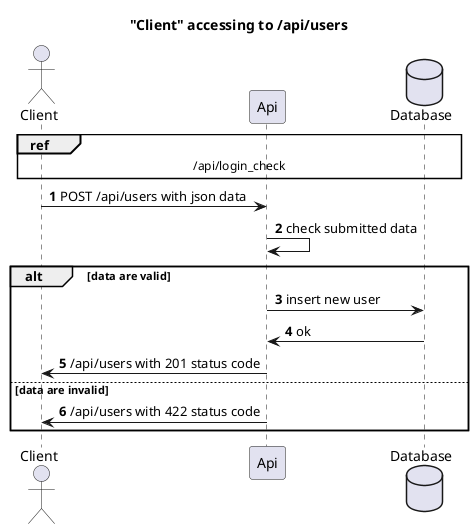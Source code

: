 @startuml
autonumber
title       "Client" accessing to /api/users
actor       "Client"
participant Api
database    Database

ref over "Client", Api, Database
    /api/login_check
end ref
"Client" -> Api: POST /api/users with json data
Api -> Api : check submitted data
alt data are valid
    Api -> Database: insert new user
    Database -> Api: ok
    Api -> Client: /api/users with 201 status code
else data are invalid
    Api -> Client: /api/users with 422 status code
end

@enduml
